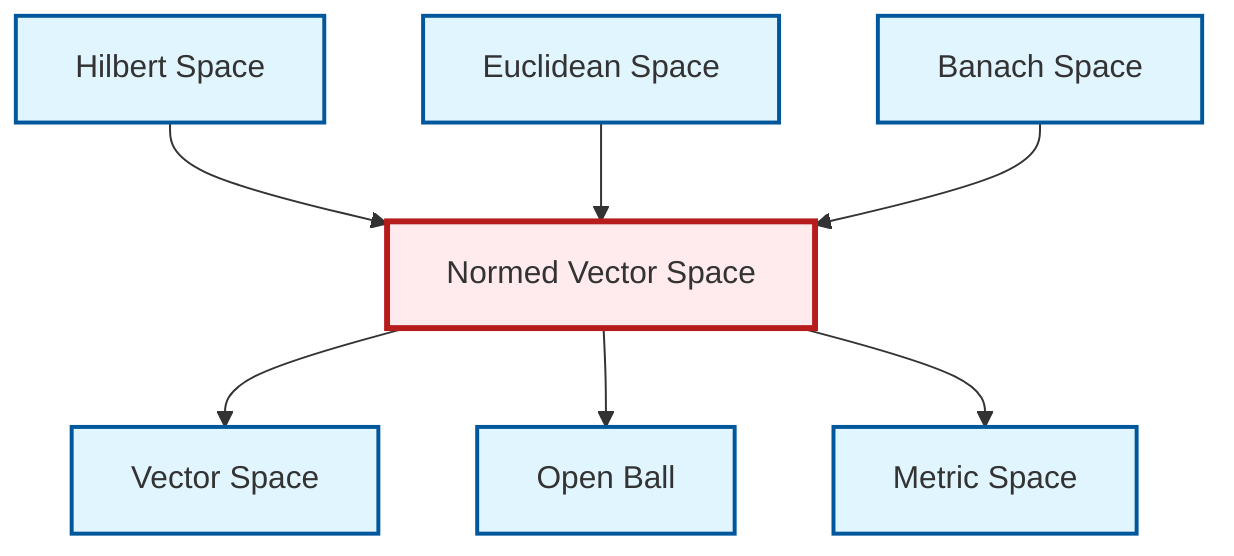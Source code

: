 graph TD
    classDef definition fill:#e1f5fe,stroke:#01579b,stroke-width:2px
    classDef theorem fill:#f3e5f5,stroke:#4a148c,stroke-width:2px
    classDef axiom fill:#fff3e0,stroke:#e65100,stroke-width:2px
    classDef example fill:#e8f5e9,stroke:#1b5e20,stroke-width:2px
    classDef current fill:#ffebee,stroke:#b71c1c,stroke-width:3px
    def-euclidean-space["Euclidean Space"]:::definition
    def-vector-space["Vector Space"]:::definition
    def-hilbert-space["Hilbert Space"]:::definition
    def-metric-space["Metric Space"]:::definition
    def-open-ball["Open Ball"]:::definition
    def-banach-space["Banach Space"]:::definition
    def-normed-vector-space["Normed Vector Space"]:::definition
    def-hilbert-space --> def-normed-vector-space
    def-normed-vector-space --> def-vector-space
    def-normed-vector-space --> def-open-ball
    def-normed-vector-space --> def-metric-space
    def-euclidean-space --> def-normed-vector-space
    def-banach-space --> def-normed-vector-space
    class def-normed-vector-space current